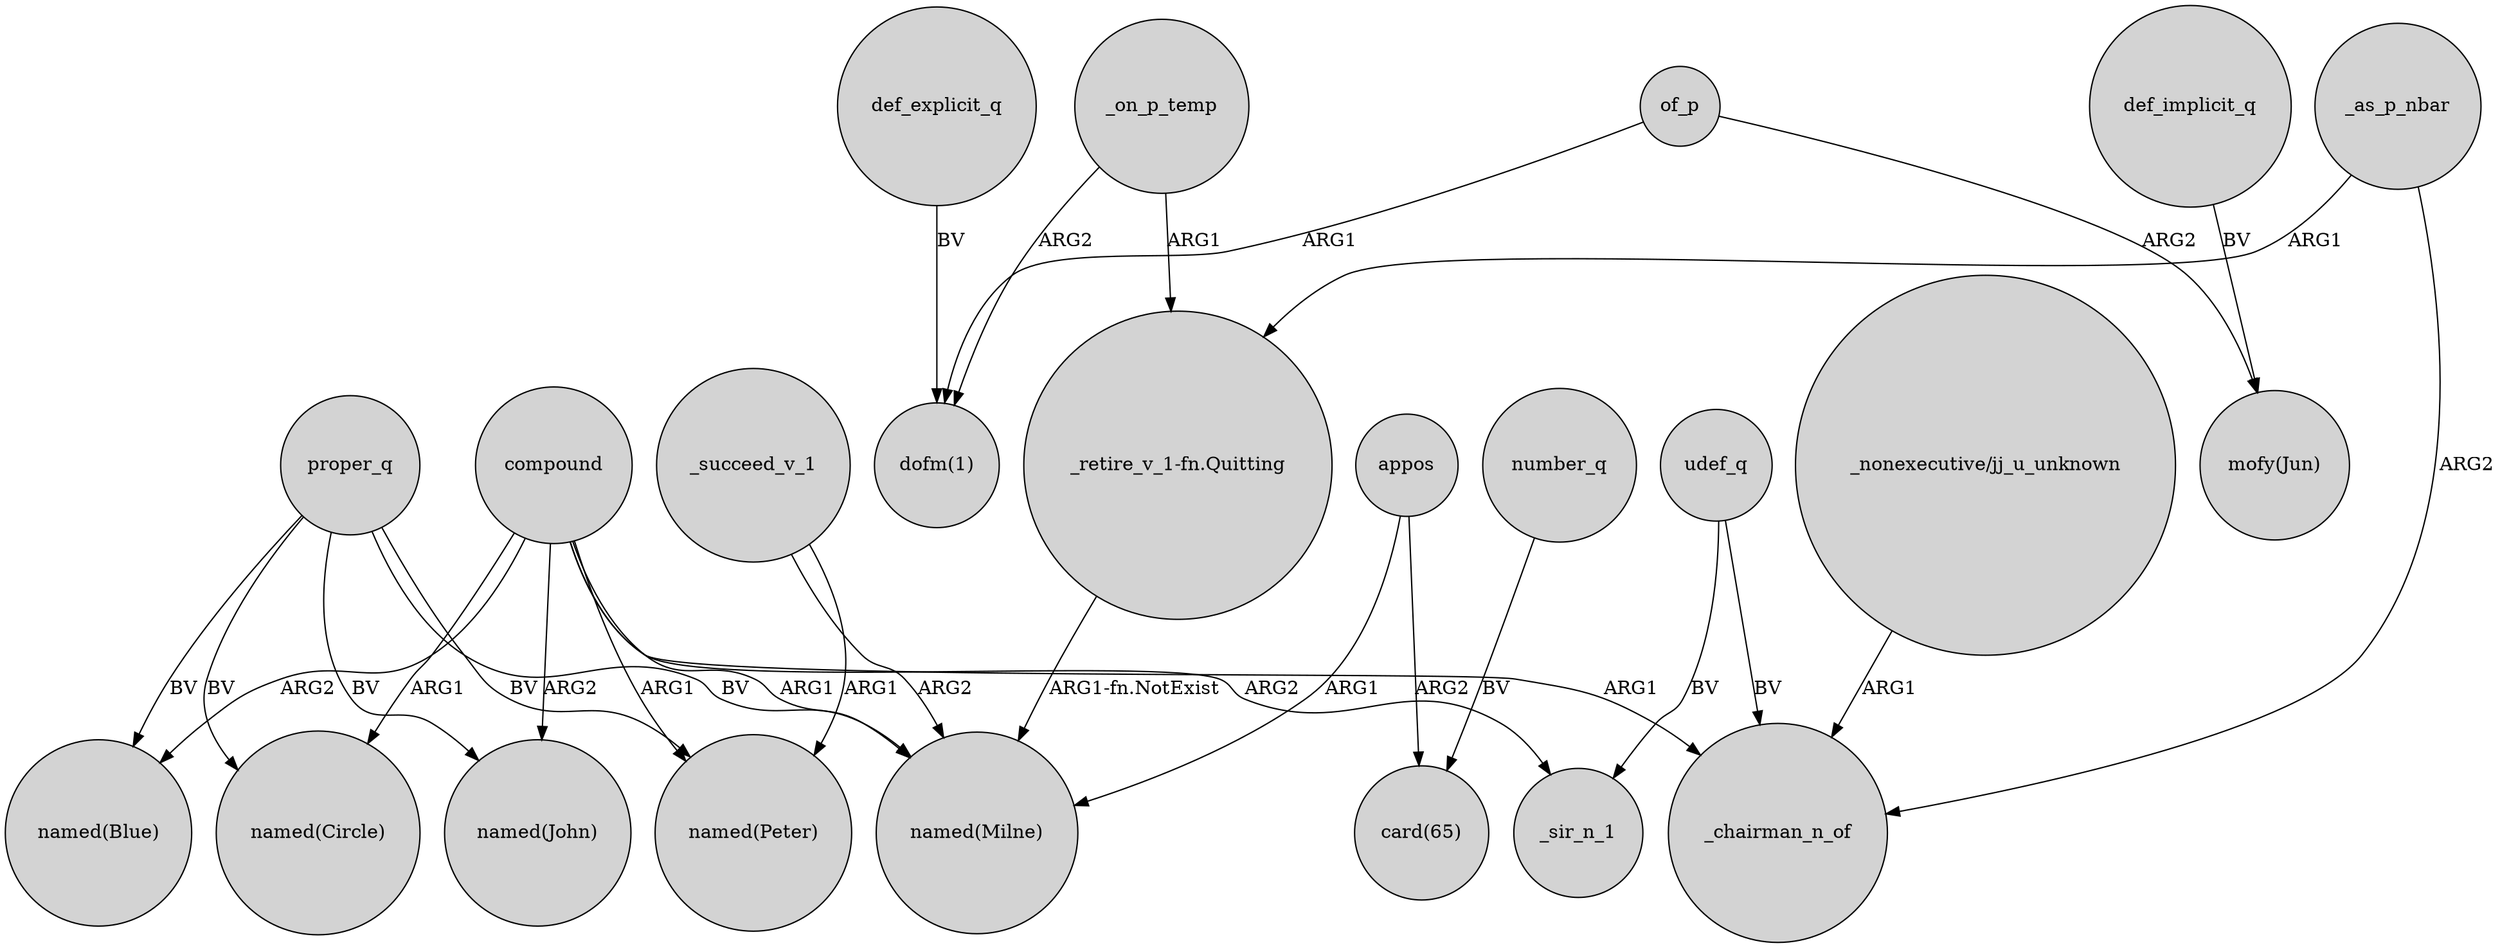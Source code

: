 digraph {
	node [shape=circle style=filled]
	compound -> "named(John)" [label=ARG2]
	_as_p_nbar -> "_retire_v_1-fn.Quitting" [label=ARG1]
	appos -> "named(Milne)" [label=ARG1]
	"_retire_v_1-fn.Quitting" -> "named(Milne)" [label="ARG1-fn.NotExist"]
	compound -> "named(Blue)" [label=ARG2]
	compound -> _chairman_n_of [label=ARG1]
	compound -> _sir_n_1 [label=ARG2]
	of_p -> "mofy(Jun)" [label=ARG2]
	compound -> "named(Peter)" [label=ARG1]
	compound -> "named(Circle)" [label=ARG1]
	proper_q -> "named(Peter)" [label=BV]
	_as_p_nbar -> _chairman_n_of [label=ARG2]
	udef_q -> _chairman_n_of [label=BV]
	number_q -> "card(65)" [label=BV]
	udef_q -> _sir_n_1 [label=BV]
	compound -> "named(Milne)" [label=ARG1]
	def_implicit_q -> "mofy(Jun)" [label=BV]
	"_nonexecutive/jj_u_unknown" -> _chairman_n_of [label=ARG1]
	_on_p_temp -> "_retire_v_1-fn.Quitting" [label=ARG1]
	def_explicit_q -> "dofm(1)" [label=BV]
	_succeed_v_1 -> "named(Milne)" [label=ARG2]
	appos -> "card(65)" [label=ARG2]
	proper_q -> "named(Blue)" [label=BV]
	proper_q -> "named(Circle)" [label=BV]
	proper_q -> "named(Milne)" [label=BV]
	proper_q -> "named(John)" [label=BV]
	_succeed_v_1 -> "named(Peter)" [label=ARG1]
	_on_p_temp -> "dofm(1)" [label=ARG2]
	of_p -> "dofm(1)" [label=ARG1]
}
